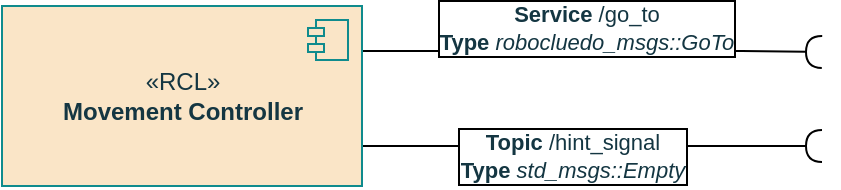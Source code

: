 <mxfile version="15.4.0" type="device"><diagram id="73Hk2LjYX4UhFoueIkyI" name="Page-1"><mxGraphModel dx="1422" dy="814" grid="1" gridSize="10" guides="1" tooltips="1" connect="1" arrows="1" fold="1" page="1" pageScale="1" pageWidth="827" pageHeight="1169" math="0" shadow="0"><root><mxCell id="0"/><mxCell id="1" parent="0"/><mxCell id="mGWpQEJl44NdVIV6EmyA-1" style="edgeStyle=orthogonalEdgeStyle;rounded=0;orthogonalLoop=1;jettySize=auto;html=1;fontColor=#143642;endArrow=halfCircle;endFill=0;strokeColor=default;fillColor=#FAE5C7;exitX=1;exitY=0.25;exitDx=0;exitDy=0;" edge="1" parent="1" source="mGWpQEJl44NdVIV6EmyA-5"><mxGeometry relative="1" as="geometry"><mxPoint x="640" y="323" as="targetPoint"/><Array as="points"><mxPoint x="600" y="323"/></Array></mxGeometry></mxCell><mxCell id="mGWpQEJl44NdVIV6EmyA-7" value="&lt;b style=&quot;color: rgb(20 , 54 , 66)&quot;&gt;Service&amp;nbsp;&lt;/b&gt;&lt;span style=&quot;color: rgb(20 , 54 , 66)&quot;&gt;/go_to&lt;/span&gt;&lt;br style=&quot;color: rgb(20 , 54 , 66)&quot;&gt;&lt;b style=&quot;color: rgb(20 , 54 , 66)&quot;&gt;Type&amp;nbsp;&lt;/b&gt;&lt;i style=&quot;color: rgb(20 , 54 , 66)&quot;&gt;robocluedo_msgs::GoTo&lt;/i&gt;" style="edgeLabel;html=1;align=center;verticalAlign=middle;resizable=0;points=[];labelBorderColor=#000000;" vertex="1" connectable="0" parent="mGWpQEJl44NdVIV6EmyA-1"><mxGeometry x="-0.211" y="2" relative="1" as="geometry"><mxPoint x="21" y="-10" as="offset"/></mxGeometry></mxCell><mxCell id="mGWpQEJl44NdVIV6EmyA-3" style="edgeStyle=orthogonalEdgeStyle;rounded=0;orthogonalLoop=1;jettySize=auto;html=1;fontColor=#143642;endArrow=halfCircle;endFill=0;strokeColor=default;fillColor=#FAE5C7;" edge="1" parent="1" source="mGWpQEJl44NdVIV6EmyA-5"><mxGeometry relative="1" as="geometry"><mxPoint x="640" y="370" as="targetPoint"/><Array as="points"><mxPoint x="610" y="370"/></Array></mxGeometry></mxCell><mxCell id="mGWpQEJl44NdVIV6EmyA-8" value="&lt;b style=&quot;color: rgb(20 , 54 , 66)&quot;&gt;Topic&amp;nbsp;&lt;/b&gt;&lt;span style=&quot;color: rgb(20 , 54 , 66)&quot;&gt;/hint_signal&lt;/span&gt;&lt;br style=&quot;color: rgb(20 , 54 , 66)&quot;&gt;&lt;b style=&quot;color: rgb(20 , 54 , 66)&quot;&gt;Type&lt;/b&gt;&lt;span style=&quot;color: rgb(20 , 54 , 66)&quot;&gt;&amp;nbsp;&lt;/span&gt;&lt;i style=&quot;color: rgb(20 , 54 , 66)&quot;&gt;std_msgs::Empty&lt;/i&gt;" style="edgeLabel;html=1;align=center;verticalAlign=middle;resizable=0;points=[];labelBorderColor=#000000;" vertex="1" connectable="0" parent="mGWpQEJl44NdVIV6EmyA-3"><mxGeometry x="0.68" y="1" relative="1" as="geometry"><mxPoint x="-88" y="6" as="offset"/></mxGeometry></mxCell><mxCell id="mGWpQEJl44NdVIV6EmyA-5" value="«RCL»&lt;br&gt;&lt;b&gt;Movement Controller&lt;/b&gt;" style="html=1;dropTarget=0;fontColor=#143642;strokeColor=#0F8B8D;fillColor=#FAE5C7;gradientColor=none;" vertex="1" parent="1"><mxGeometry x="230" y="300" width="180" height="90" as="geometry"/></mxCell><mxCell id="mGWpQEJl44NdVIV6EmyA-6" value="" style="shape=module;jettyWidth=8;jettyHeight=4;fontColor=#143642;strokeColor=#0F8B8D;fillColor=#FAE5C7;gradientColor=none;" vertex="1" parent="mGWpQEJl44NdVIV6EmyA-5"><mxGeometry x="1" width="20" height="20" relative="1" as="geometry"><mxPoint x="-27" y="7" as="offset"/></mxGeometry></mxCell></root></mxGraphModel></diagram></mxfile>